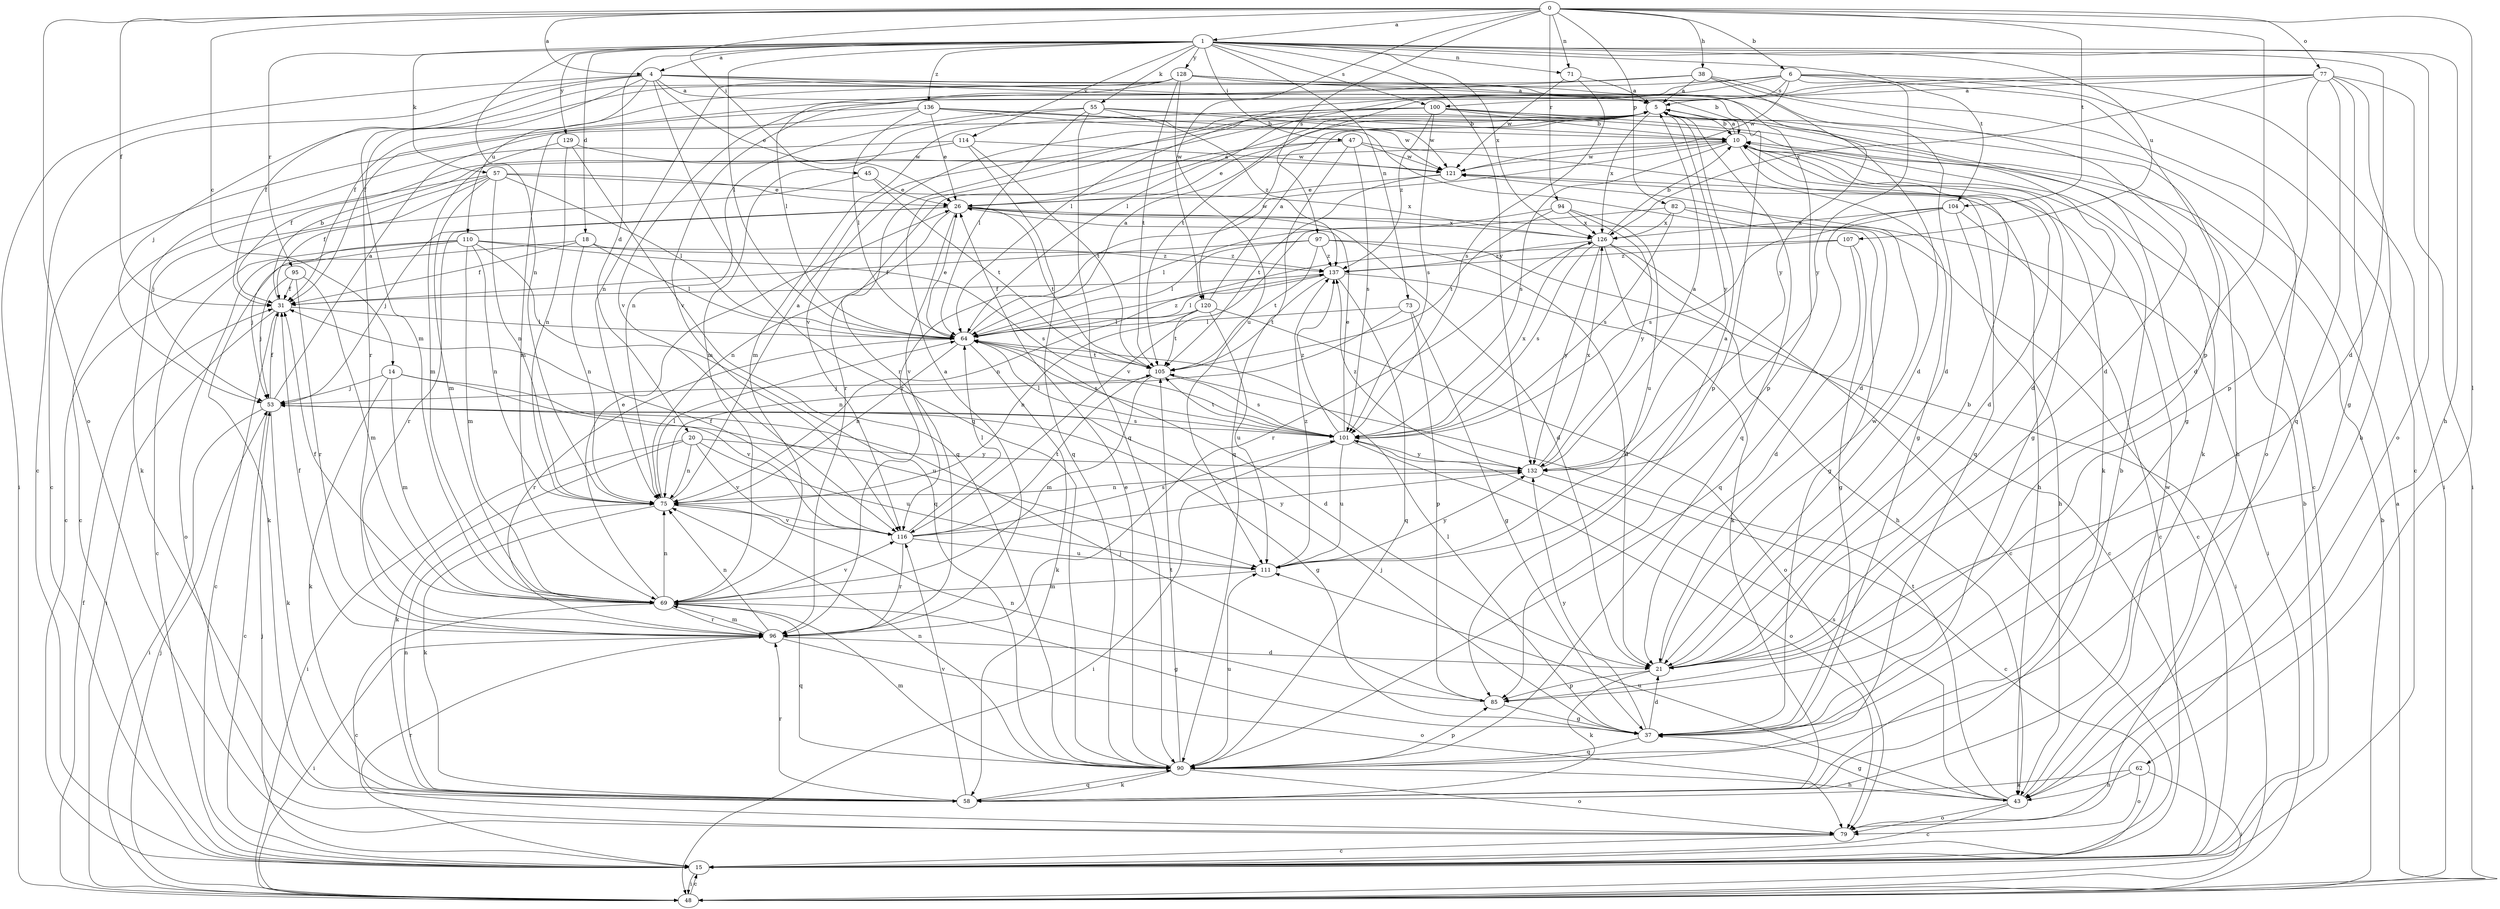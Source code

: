 strict digraph  {
0;
1;
4;
5;
6;
10;
14;
15;
18;
20;
21;
26;
31;
37;
38;
43;
45;
47;
48;
53;
55;
57;
58;
62;
64;
69;
71;
73;
75;
77;
79;
82;
85;
90;
94;
95;
96;
97;
100;
101;
104;
105;
107;
110;
111;
114;
116;
120;
121;
126;
128;
129;
132;
136;
137;
0 -> 1  [label=a];
0 -> 4  [label=a];
0 -> 6  [label=b];
0 -> 14  [label=c];
0 -> 31  [label=f];
0 -> 38  [label=h];
0 -> 45  [label=i];
0 -> 62  [label=l];
0 -> 71  [label=n];
0 -> 77  [label=o];
0 -> 79  [label=o];
0 -> 82  [label=p];
0 -> 85  [label=p];
0 -> 94  [label=r];
0 -> 97  [label=s];
0 -> 104  [label=t];
0 -> 120  [label=w];
1 -> 4  [label=a];
1 -> 18  [label=d];
1 -> 20  [label=d];
1 -> 21  [label=d];
1 -> 43  [label=h];
1 -> 47  [label=i];
1 -> 55  [label=k];
1 -> 57  [label=k];
1 -> 64  [label=l];
1 -> 71  [label=n];
1 -> 73  [label=n];
1 -> 75  [label=n];
1 -> 79  [label=o];
1 -> 95  [label=r];
1 -> 100  [label=s];
1 -> 104  [label=t];
1 -> 107  [label=u];
1 -> 114  [label=v];
1 -> 126  [label=x];
1 -> 128  [label=y];
1 -> 129  [label=y];
1 -> 132  [label=y];
1 -> 136  [label=z];
4 -> 5  [label=a];
4 -> 10  [label=b];
4 -> 15  [label=c];
4 -> 21  [label=d];
4 -> 26  [label=e];
4 -> 31  [label=f];
4 -> 48  [label=i];
4 -> 69  [label=m];
4 -> 85  [label=p];
4 -> 90  [label=q];
4 -> 110  [label=u];
5 -> 10  [label=b];
5 -> 37  [label=g];
5 -> 43  [label=h];
5 -> 90  [label=q];
5 -> 120  [label=w];
5 -> 126  [label=x];
5 -> 132  [label=y];
6 -> 15  [label=c];
6 -> 21  [label=d];
6 -> 31  [label=f];
6 -> 48  [label=i];
6 -> 64  [label=l];
6 -> 100  [label=s];
6 -> 116  [label=v];
6 -> 121  [label=w];
6 -> 132  [label=y];
10 -> 5  [label=a];
10 -> 21  [label=d];
10 -> 37  [label=g];
10 -> 58  [label=k];
10 -> 90  [label=q];
10 -> 96  [label=r];
10 -> 101  [label=s];
10 -> 121  [label=w];
14 -> 53  [label=j];
14 -> 58  [label=k];
14 -> 69  [label=m];
14 -> 111  [label=u];
14 -> 116  [label=v];
15 -> 10  [label=b];
15 -> 48  [label=i];
15 -> 53  [label=j];
18 -> 31  [label=f];
18 -> 58  [label=k];
18 -> 64  [label=l];
18 -> 75  [label=n];
18 -> 137  [label=z];
20 -> 48  [label=i];
20 -> 58  [label=k];
20 -> 75  [label=n];
20 -> 111  [label=u];
20 -> 116  [label=v];
20 -> 132  [label=y];
21 -> 10  [label=b];
21 -> 58  [label=k];
21 -> 85  [label=p];
21 -> 121  [label=w];
26 -> 5  [label=a];
26 -> 21  [label=d];
26 -> 37  [label=g];
26 -> 53  [label=j];
26 -> 75  [label=n];
26 -> 96  [label=r];
26 -> 105  [label=t];
26 -> 116  [label=v];
26 -> 126  [label=x];
31 -> 10  [label=b];
31 -> 15  [label=c];
31 -> 48  [label=i];
31 -> 64  [label=l];
37 -> 21  [label=d];
37 -> 53  [label=j];
37 -> 64  [label=l];
37 -> 90  [label=q];
37 -> 132  [label=y];
38 -> 5  [label=a];
38 -> 21  [label=d];
38 -> 31  [label=f];
38 -> 79  [label=o];
38 -> 116  [label=v];
38 -> 132  [label=y];
43 -> 15  [label=c];
43 -> 37  [label=g];
43 -> 79  [label=o];
43 -> 101  [label=s];
43 -> 105  [label=t];
43 -> 111  [label=u];
43 -> 121  [label=w];
45 -> 15  [label=c];
45 -> 26  [label=e];
45 -> 105  [label=t];
47 -> 26  [label=e];
47 -> 37  [label=g];
47 -> 90  [label=q];
47 -> 96  [label=r];
47 -> 101  [label=s];
47 -> 121  [label=w];
48 -> 5  [label=a];
48 -> 10  [label=b];
48 -> 15  [label=c];
48 -> 31  [label=f];
48 -> 53  [label=j];
53 -> 5  [label=a];
53 -> 15  [label=c];
53 -> 31  [label=f];
53 -> 37  [label=g];
53 -> 48  [label=i];
53 -> 58  [label=k];
53 -> 101  [label=s];
55 -> 10  [label=b];
55 -> 64  [label=l];
55 -> 69  [label=m];
55 -> 75  [label=n];
55 -> 90  [label=q];
55 -> 121  [label=w];
55 -> 137  [label=z];
57 -> 15  [label=c];
57 -> 26  [label=e];
57 -> 31  [label=f];
57 -> 53  [label=j];
57 -> 64  [label=l];
57 -> 69  [label=m];
57 -> 75  [label=n];
57 -> 126  [label=x];
58 -> 10  [label=b];
58 -> 75  [label=n];
58 -> 90  [label=q];
58 -> 96  [label=r];
58 -> 116  [label=v];
62 -> 43  [label=h];
62 -> 48  [label=i];
62 -> 58  [label=k];
62 -> 79  [label=o];
64 -> 5  [label=a];
64 -> 21  [label=d];
64 -> 26  [label=e];
64 -> 58  [label=k];
64 -> 75  [label=n];
64 -> 96  [label=r];
64 -> 101  [label=s];
64 -> 105  [label=t];
64 -> 137  [label=z];
69 -> 15  [label=c];
69 -> 26  [label=e];
69 -> 31  [label=f];
69 -> 37  [label=g];
69 -> 75  [label=n];
69 -> 90  [label=q];
69 -> 96  [label=r];
69 -> 116  [label=v];
71 -> 5  [label=a];
71 -> 101  [label=s];
71 -> 121  [label=w];
73 -> 37  [label=g];
73 -> 64  [label=l];
73 -> 75  [label=n];
73 -> 85  [label=p];
75 -> 5  [label=a];
75 -> 58  [label=k];
75 -> 64  [label=l];
75 -> 116  [label=v];
77 -> 5  [label=a];
77 -> 37  [label=g];
77 -> 43  [label=h];
77 -> 48  [label=i];
77 -> 64  [label=l];
77 -> 85  [label=p];
77 -> 90  [label=q];
77 -> 105  [label=t];
77 -> 126  [label=x];
79 -> 15  [label=c];
79 -> 96  [label=r];
82 -> 15  [label=c];
82 -> 48  [label=i];
82 -> 101  [label=s];
82 -> 116  [label=v];
82 -> 126  [label=x];
85 -> 37  [label=g];
85 -> 53  [label=j];
85 -> 75  [label=n];
90 -> 26  [label=e];
90 -> 43  [label=h];
90 -> 58  [label=k];
90 -> 69  [label=m];
90 -> 75  [label=n];
90 -> 79  [label=o];
90 -> 85  [label=p];
90 -> 105  [label=t];
90 -> 111  [label=u];
94 -> 64  [label=l];
94 -> 105  [label=t];
94 -> 111  [label=u];
94 -> 126  [label=x];
94 -> 132  [label=y];
95 -> 31  [label=f];
95 -> 53  [label=j];
95 -> 69  [label=m];
95 -> 96  [label=r];
96 -> 5  [label=a];
96 -> 21  [label=d];
96 -> 31  [label=f];
96 -> 48  [label=i];
96 -> 69  [label=m];
96 -> 75  [label=n];
96 -> 79  [label=o];
97 -> 15  [label=c];
97 -> 21  [label=d];
97 -> 31  [label=f];
97 -> 64  [label=l];
97 -> 105  [label=t];
97 -> 137  [label=z];
100 -> 10  [label=b];
100 -> 15  [label=c];
100 -> 21  [label=d];
100 -> 58  [label=k];
100 -> 69  [label=m];
100 -> 96  [label=r];
100 -> 101  [label=s];
100 -> 116  [label=v];
100 -> 137  [label=z];
101 -> 26  [label=e];
101 -> 48  [label=i];
101 -> 64  [label=l];
101 -> 79  [label=o];
101 -> 105  [label=t];
101 -> 111  [label=u];
101 -> 126  [label=x];
101 -> 132  [label=y];
101 -> 137  [label=z];
104 -> 15  [label=c];
104 -> 43  [label=h];
104 -> 90  [label=q];
104 -> 101  [label=s];
104 -> 126  [label=x];
105 -> 53  [label=j];
105 -> 69  [label=m];
105 -> 101  [label=s];
107 -> 21  [label=d];
107 -> 37  [label=g];
107 -> 75  [label=n];
107 -> 137  [label=z];
110 -> 15  [label=c];
110 -> 53  [label=j];
110 -> 69  [label=m];
110 -> 75  [label=n];
110 -> 79  [label=o];
110 -> 90  [label=q];
110 -> 101  [label=s];
110 -> 137  [label=z];
111 -> 5  [label=a];
111 -> 69  [label=m];
111 -> 132  [label=y];
111 -> 137  [label=z];
114 -> 31  [label=f];
114 -> 58  [label=k];
114 -> 90  [label=q];
114 -> 105  [label=t];
114 -> 121  [label=w];
116 -> 31  [label=f];
116 -> 64  [label=l];
116 -> 96  [label=r];
116 -> 101  [label=s];
116 -> 105  [label=t];
116 -> 111  [label=u];
116 -> 132  [label=y];
120 -> 5  [label=a];
120 -> 64  [label=l];
120 -> 75  [label=n];
120 -> 79  [label=o];
120 -> 105  [label=t];
120 -> 111  [label=u];
121 -> 26  [label=e];
121 -> 43  [label=h];
121 -> 105  [label=t];
126 -> 10  [label=b];
126 -> 15  [label=c];
126 -> 43  [label=h];
126 -> 58  [label=k];
126 -> 96  [label=r];
126 -> 101  [label=s];
126 -> 132  [label=y];
126 -> 137  [label=z];
128 -> 5  [label=a];
128 -> 21  [label=d];
128 -> 53  [label=j];
128 -> 64  [label=l];
128 -> 75  [label=n];
128 -> 85  [label=p];
128 -> 96  [label=r];
128 -> 105  [label=t];
128 -> 111  [label=u];
129 -> 69  [label=m];
129 -> 75  [label=n];
129 -> 90  [label=q];
129 -> 121  [label=w];
132 -> 5  [label=a];
132 -> 15  [label=c];
132 -> 75  [label=n];
132 -> 126  [label=x];
132 -> 137  [label=z];
136 -> 10  [label=b];
136 -> 15  [label=c];
136 -> 21  [label=d];
136 -> 26  [label=e];
136 -> 64  [label=l];
136 -> 69  [label=m];
136 -> 121  [label=w];
137 -> 31  [label=f];
137 -> 48  [label=i];
137 -> 64  [label=l];
137 -> 90  [label=q];
137 -> 105  [label=t];
}
